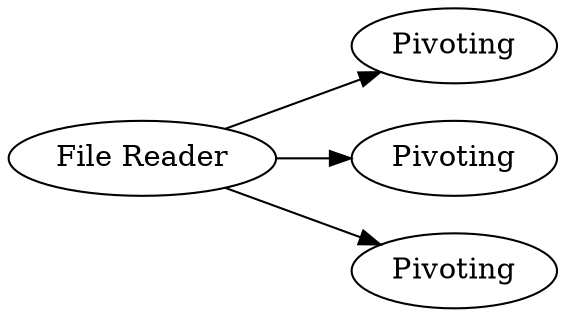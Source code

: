 digraph {
	10 -> 11
	10 -> 12
	10 -> 6
	11 [label=Pivoting]
	12 [label=Pivoting]
	6 [label=Pivoting]
	10 [label="File Reader"]
	rankdir=LR
}
